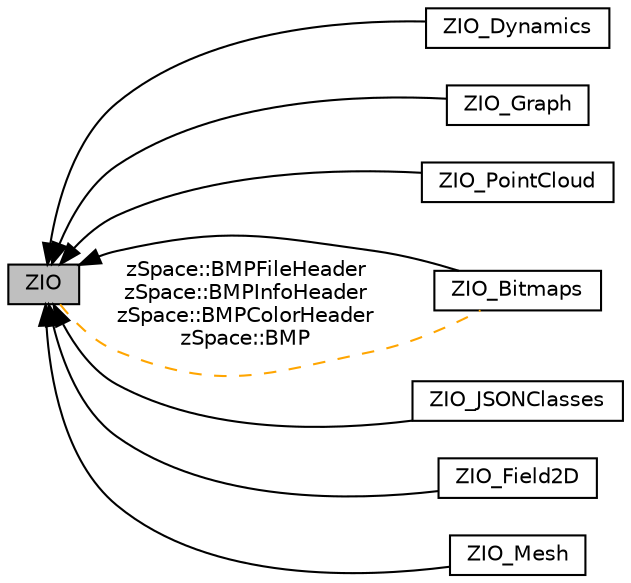 digraph "ZIO"
{
  edge [fontname="Helvetica",fontsize="10",labelfontname="Helvetica",labelfontsize="10"];
  node [fontname="Helvetica",fontsize="10",shape=box];
  rankdir=LR;
  Node0 [label="ZIO",height=0.2,width=0.4,color="black", fillcolor="grey75", style="filled", fontcolor="black",tooltip="The data transfer classes and utility methods of the library."];
  Node4 [label="ZIO_Dynamics",height=0.2,width=0.4,color="black", fillcolor="white", style="filled",URL="$group__z_i_o___dynamics.html",tooltip="Collection of input - output methods for particles."];
  Node3 [label="ZIO_Graph",height=0.2,width=0.4,color="black", fillcolor="white", style="filled",URL="$group__z_i_o___graph.html",tooltip="Collection of input - output methods for zGraph."];
  Node5 [label="ZIO_PointCloud",height=0.2,width=0.4,color="black", fillcolor="white", style="filled",URL="$group__z_i_o___point_cloud.html",tooltip="Collection of input - output methods for point clouds."];
  Node1 [label="ZIO_Bitmaps",height=0.2,width=0.4,color="black", fillcolor="white", style="filled",URL="$group__z_i_o___bitmaps.html",tooltip="Collection of bitmap related structs."];
  Node7 [label="ZIO_JSONClasses",height=0.2,width=0.4,color="black", fillcolor="white", style="filled",URL="$group__z_i_o___j_s_o_n_classes.html",tooltip="The JSON data transfer classes of the library."];
  Node6 [label="ZIO_Field2D",height=0.2,width=0.4,color="black", fillcolor="white", style="filled",URL="$group__z_i_o___field2_d.html",tooltip="Collection of input - output methods for zField2D."];
  Node2 [label="ZIO_Mesh",height=0.2,width=0.4,color="black", fillcolor="white", style="filled",URL="$group__z_i_o___mesh.html",tooltip="Collection of input - output methods for zMesh."];
  Node0->Node1 [shape=plaintext, dir="back", style="solid"];
  Node0->Node2 [shape=plaintext, dir="back", style="solid"];
  Node0->Node3 [shape=plaintext, dir="back", style="solid"];
  Node0->Node4 [shape=plaintext, dir="back", style="solid"];
  Node0->Node5 [shape=plaintext, dir="back", style="solid"];
  Node0->Node6 [shape=plaintext, dir="back", style="solid"];
  Node0->Node7 [shape=plaintext, dir="back", style="solid"];
  Node0->Node1 [shape=plaintext, label="zSpace::BMPFileHeader\nzSpace::BMPInfoHeader\nzSpace::BMPColorHeader\nzSpace::BMP", color="orange", dir="none", style="dashed"];
}
